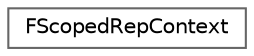 digraph "Graphical Class Hierarchy"
{
 // INTERACTIVE_SVG=YES
 // LATEX_PDF_SIZE
  bgcolor="transparent";
  edge [fontname=Helvetica,fontsize=10,labelfontname=Helvetica,labelfontsize=10];
  node [fontname=Helvetica,fontsize=10,shape=box,height=0.2,width=0.4];
  rankdir="LR";
  Node0 [id="Node000000",label="FScopedRepContext",height=0.2,width=0.4,color="grey40", fillcolor="white", style="filled",URL="$d9/db3/structFScopedRepContext.html",tooltip=" "];
}
